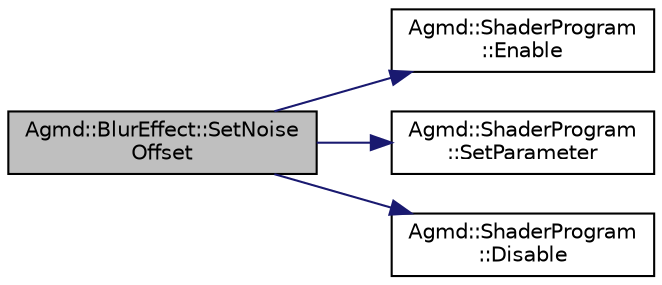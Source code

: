 digraph "Agmd::BlurEffect::SetNoiseOffset"
{
  edge [fontname="Helvetica",fontsize="10",labelfontname="Helvetica",labelfontsize="10"];
  node [fontname="Helvetica",fontsize="10",shape=record];
  rankdir="LR";
  Node1 [label="Agmd::BlurEffect::SetNoise\lOffset",height=0.2,width=0.4,color="black", fillcolor="grey75", style="filled" fontcolor="black"];
  Node1 -> Node2 [color="midnightblue",fontsize="10",style="solid"];
  Node2 [label="Agmd::ShaderProgram\l::Enable",height=0.2,width=0.4,color="black", fillcolor="white", style="filled",URL="$class_agmd_1_1_shader_program.html#a82a91655d5eb69a8ab4c41238bf6fa01"];
  Node1 -> Node3 [color="midnightblue",fontsize="10",style="solid"];
  Node3 [label="Agmd::ShaderProgram\l::SetParameter",height=0.2,width=0.4,color="black", fillcolor="white", style="filled",URL="$class_agmd_1_1_shader_program.html#aacb8148fe622096be27a2dcdf01f2c29"];
  Node1 -> Node4 [color="midnightblue",fontsize="10",style="solid"];
  Node4 [label="Agmd::ShaderProgram\l::Disable",height=0.2,width=0.4,color="black", fillcolor="white", style="filled",URL="$class_agmd_1_1_shader_program.html#a32eabc1c6e85ad21629757e93cc63973"];
}
